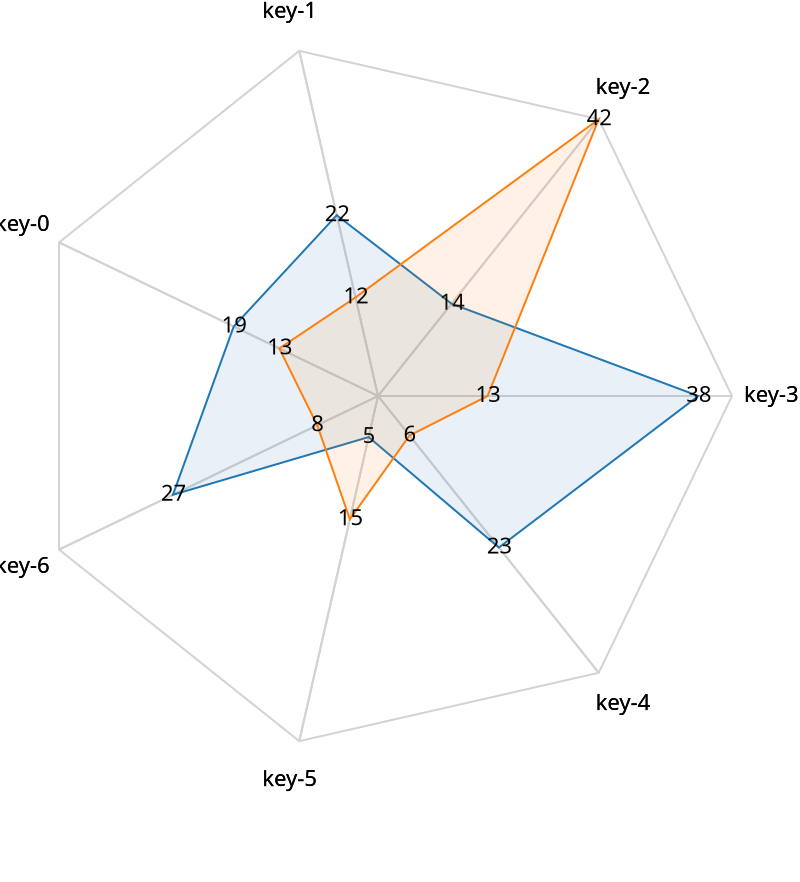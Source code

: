 {
    "$schema": "https://vega.github.io/schema/vega/v5.json",
    "width": 400,
    "config": {
      "autosize": {"type": "fit-x", "resize": true, "contains": "padding"}
    },
    "signals": [{"name": "radius", "update": "width / 2"}],
    "data": [
      {
        "name": "table",
        "values": [
          {"key": "key-0", "value": 19, "category": 0},
          {"key": "key-1", "value": 22, "category": 0},
          {"key": "key-2", "value": 14, "category": 0},
          {"key": "key-3", "value": 38, "category": 0},
          {"key": "key-4", "value": 23, "category": 0},
          {"key": "key-5", "value": 5, "category": 0},
          {"key": "key-6", "value": 27, "category": 0},
          {"key": "key-0", "value": 13, "category": 1},
          {"key": "key-1", "value": 12, "category": 1},
          {"key": "key-2", "value": 42, "category": 1},
          {"key": "key-3", "value": 13, "category": 1},
          {"key": "key-4", "value": 6, "category": 1},
          {"key": "key-5", "value": 15, "category": 1},
          {"key": "key-6", "value": 8, "category": 1}
        ]
      }
    ],
    "scales": [
      {
        "name": "angular",
        "type": "point",
        "range": {"signal": "[-PI, PI]"},
        "padding": 0.5,
        "domain": {"data": "table", "field": "key"}
      },
      {
        "name": "radial",
        "type": "linear",
        "range": {"signal": "[0, radius]"},
        "zero": true,
        "nice": false,
        "domain": {"data": "table", "field": "value"},
        "domainMin": 0
      },
      {
        "name": "color",
        "type": "ordinal",
        "domain": {"data": "table", "field": "category"},
        "range": {"scheme": "category10"}
      }
    ],
    "marks": [
      {
        "type": "group",
        "encode": {
          "enter": {"x": {"signal": "radius"}, "y": {"signal": "radius"}}
        },
        "marks": [
          {
            "type": "group",
            "name": "categories",
            "zindex": 1,
            "from": {
              "facet": {"data": "table", "name": "facet", "groupby": ["category"]}
            },
            "marks": [
              {
                "type": "line",
                "name": "category-line",
                "from": {"data": "facet"},
                "encode": {
                  "enter": {
                    "x": {
                      "signal": "scale('radial', datum.value) * cos(scale('angular', datum.key))"
                    },
                    "y": {
                      "signal": "scale('radial', datum.value) * sin(scale('angular', datum.key))"
                    },
                    "stroke": {"scale": "color", "field": "category"},
                    "strokeWidth": {"value": 1},
                    "interpolate": {"value": "linear-closed"},
                    "fill": {"scale": "color", "field": "category"},
                    "fillOpacity": {"value": 0.1}
                  }
                }
              },
              {
                "type": "text",
                "name": "value-text",
                "from": {"data": "category-line"},
                "encode": {
                  "enter": {
                    "x": {"signal": "datum.x"},
                    "y": {"signal": "datum.y"},
                    "text": {"signal": "datum.datum.value"},
                    "align": {"value": "center"},
                    "baseline": {"value": "middle"},
                    "fill": {"value": "black"}
                  }
                }
              }
            ]
          },
          {
            "type": "rule",
            "name": "radial-grid",
            "from": {"data": "table"},
            "zindex": 0,
            "encode": {
              "enter": {
                "x": {"value": 0},
                "y": {"value": 0},
                "x2": {"signal": "radius * cos(scale('angular', datum.key))"},
                "y2": {"signal": "radius * sin(scale('angular', datum.key))"},
                "stroke": {"value": "lightgray"},
                "strokeWidth": {"value": 1}
              }
            }
          },
          {
            "type": "text",
            "name": "key-label",
            "from": {"data": "radial-grid"},
            "zindex": 1,
            "encode": {
              "enter": {
                "x": {"signal": "datum.x2"},
                "dx": {"signal": "20 * cos(scale('angular', datum.datum.key))"},
                "y": {"signal": "datum.y2"},
                "dy": {"signal": "20 * sin(scale('angular', datum.datum.key))"},
                "text": {"signal": "datum.datum.key"},
                "align": {"value": "center"},
                "baseline": {"value": "middle"},
                "fill": {"value": "black"}
              }
            }
          },
          {
            "type": "line",
            "name": "outer-line",
            "from": {"data": "radial-grid"},
            "encode": {
              "enter": {
                "x": {"signal": "datum.x2"},
                "y": {"signal": "datum.y2"},
                "stroke": {"value": "lightgray"},
                "strokeWidth": {"value": 1}
              }
            }
          }
        ]
      }
    ]
  }